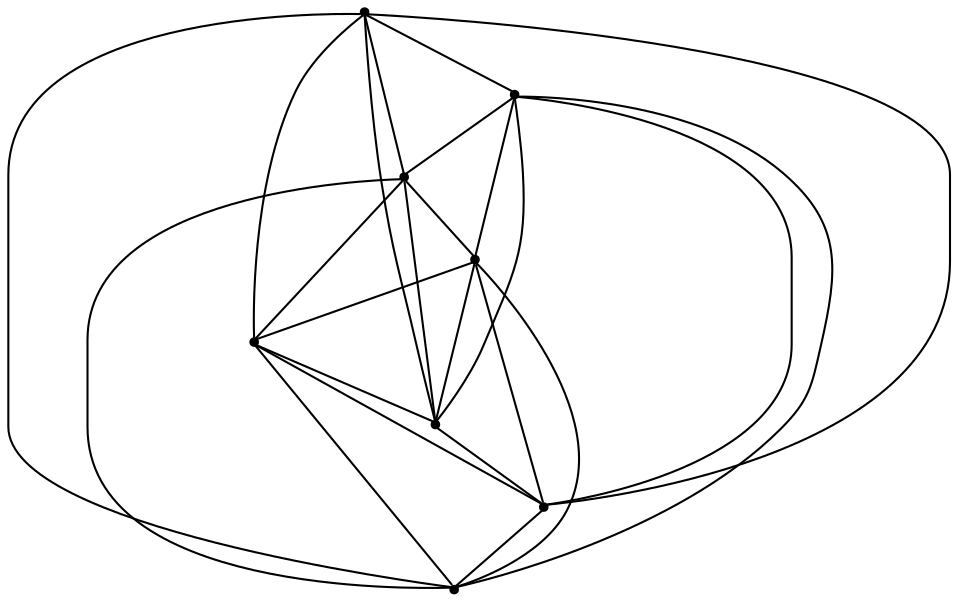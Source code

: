 graph {
  node [shape=point,comment="{\"directed\":false,\"doi\":\"10.1007/978-3-319-50106-2_22\",\"figure\":\"1\"}"]

  v0 [pos="1039.9208656814662,1961.134397421457"]
  v1 [pos="964.9089159209701,2036.1453006856927"]
  v2 [pos="964.9089159209701,2126.158562648163"]
  v3 [pos="874.893565152533,2036.1453006856927"]
  v4 [pos="1039.9208656814662,2201.1695930876754"]
  v5 [pos="874.893565152533,2126.158562648163"]
  v6 [pos="799.8816153920366,1961.134397421457"]
  v7 [pos="799.8816153920367,2201.1695930876754"]

  v0 -- v7 [id="-1",pos="1039.9208656814662,1961.134397421457 1047.4209128865766,2003.6406988739582 1047.4209128865766,2003.6406988739582 1047.4209128865766,2003.6406988739582 1054.9221205803096,2046.1468731511823 1069.9244723793583,2131.1594760561848 1072.4248961400754,2178.6664365661536 1074.9253199007924,2226.173397076123 1064.92375203476,2236.1748423663357 1017.4161457000615,2233.674449249964 969.9086029537809,2231.174183308868 884.8950217388344,2216.17195178591 842.3882629255701,2208.6707724367925 799.8816153920367,2201.1695930876754 799.8816153920367,2201.1695930876754 799.8816153920367,2201.1695930876754"]
  v6 -- v4 [id="-2",pos="799.8816153920366,1961.134397421457 792.3803600069901,2003.6406988739582 792.3803600069901,2003.6406988739582 792.3803600069901,2003.6406988739582 784.879152313257,2046.1468731511823 769.8767369257906,2131.1594760561848 767.3763767534914,2178.6664365661536 764.8759529927745,2226.173397076123 774.8775208588069,2236.1748423663357 822.3851271935052,2233.674449249964 869.8926699397858,2231.174183308868 954.9062511547323,2216.17195178591 997.4130099679967,2208.6707724367925 1039.9208656814662,2201.1695930876754 1039.9208656814662,2201.1695930876754 1039.9208656814662,2201.1695930876754"]
  v7 -- v4 [id="-3",pos="799.8816153920367,2201.1695930876754 1039.9208656814662,2201.1695930876754 1039.9208656814662,2201.1695930876754 1039.9208656814662,2201.1695930876754"]
  v6 -- v1 [id="-4",pos="799.8816153920366,1961.134397421457 964.9089159209701,2036.1453006856927 964.9089159209701,2036.1453006856927 964.9089159209701,2036.1453006856927"]
  v6 -- v3 [id="-5",pos="799.8816153920366,1961.134397421457 874.893565152533,2036.1453006856927 874.893565152533,2036.1453006856927 874.893565152533,2036.1453006856927"]
  v6 -- v5 [id="-6",pos="799.8816153920366,1961.134397421457 874.893565152533,2126.158562648163 874.893565152533,2126.158562648163 874.893565152533,2126.158562648163"]
  v6 -- v0 [id="-7",pos="799.8816153920366,1961.134397421457 1039.9208656814662,1961.134397421457 1039.9208656814662,1961.134397421457 1039.9208656814662,1961.134397421457"]
  v7 -- v5 [id="-8",pos="799.8816153920367,2201.1695930876754 874.893565152533,2126.158562648163 874.893565152533,2126.158562648163 874.893565152533,2126.158562648163"]
  v7 -- v2 [id="-9",pos="799.8816153920367,2201.1695930876754 964.9089159209701,2126.158562648163 964.9089159209701,2126.158562648163 964.9089159209701,2126.158562648163"]
  v7 -- v3 [id="-10",pos="799.8816153920367,2201.1695930876754 874.893565152533,2036.1453006856927 874.893565152533,2036.1453006856927 874.893565152533,2036.1453006856927"]
  v0 -- v1 [id="-11",pos="1039.9208656814662,1961.134397421457 964.9089159209701,2036.1453006856927 964.9089159209701,2036.1453006856927 964.9089159209701,2036.1453006856927"]
  v0 -- v2 [id="-12",pos="1039.9208656814662,1961.134397421457 964.9089159209701,2126.158562648163 964.9089159209701,2126.158562648163 964.9089159209701,2126.158562648163"]
  v0 -- v3 [id="-13",pos="1039.9208656814662,1961.134397421457 874.893565152533,2036.1453006856927 874.893565152533,2036.1453006856927 874.893565152533,2036.1453006856927"]
  v4 -- v0 [id="-14",pos="1039.9208656814662,2201.1695930876754 1039.9208656814662,1961.134397421457 1039.9208656814662,1961.134397421457 1039.9208656814662,1961.134397421457"]
  v4 -- v2 [id="-15",pos="1039.9208656814662,2201.1695930876754 964.9089159209701,2126.158562648163 964.9089159209701,2126.158562648163 964.9089159209701,2126.158562648163"]
  v7 -- v6 [id="-16",pos="799.8816153920367,2201.1695930876754 799.8816153920366,1961.134397421457 799.8816153920366,1961.134397421457 799.8816153920366,1961.134397421457"]
  v2 -- v1 [id="-17",pos="964.9089159209701,2126.158562648163 964.9089159209701,2036.1453006856927 964.9089159209701,2036.1453006856927 964.9089159209701,2036.1453006856927"]
  v5 -- v1 [id="-18",pos="874.893565152533,2126.158562648163 964.9089159209701,2036.1453006856927 964.9089159209701,2036.1453006856927 964.9089159209701,2036.1453006856927"]
  v5 -- v4 [id="-19",pos="874.893565152533,2126.158562648163 1039.9208656814662,2201.1695930876754 1039.9208656814662,2201.1695930876754 1039.9208656814662,2201.1695930876754"]
  v5 -- v2 [id="-20",pos="874.893565152533,2126.158562648163 964.9089159209701,2126.158562648163 964.9089159209701,2126.158562648163 964.9089159209701,2126.158562648163"]
  v5 -- v3 [id="-21",pos="874.893565152533,2126.158562648163 874.893565152533,2036.1453006856927 874.893565152533,2036.1453006856927 874.893565152533,2036.1453006856927"]
  v3 -- v1 [id="-22",pos="874.893565152533,2036.1453006856927 964.9089159209701,2036.1453006856927 964.9089159209701,2036.1453006856927 964.9089159209701,2036.1453006856927"]
  v2 -- v3 [id="-23",pos="964.9089159209701,2126.158562648163 874.893565152533,2036.1453006856927 874.893565152533,2036.1453006856927 874.893565152533,2036.1453006856927"]
  v1 -- v4 [id="-24",pos="964.9089159209701,2036.1453006856927 1039.9208656814662,2201.1695930876754 1039.9208656814662,2201.1695930876754 1039.9208656814662,2201.1695930876754"]
}